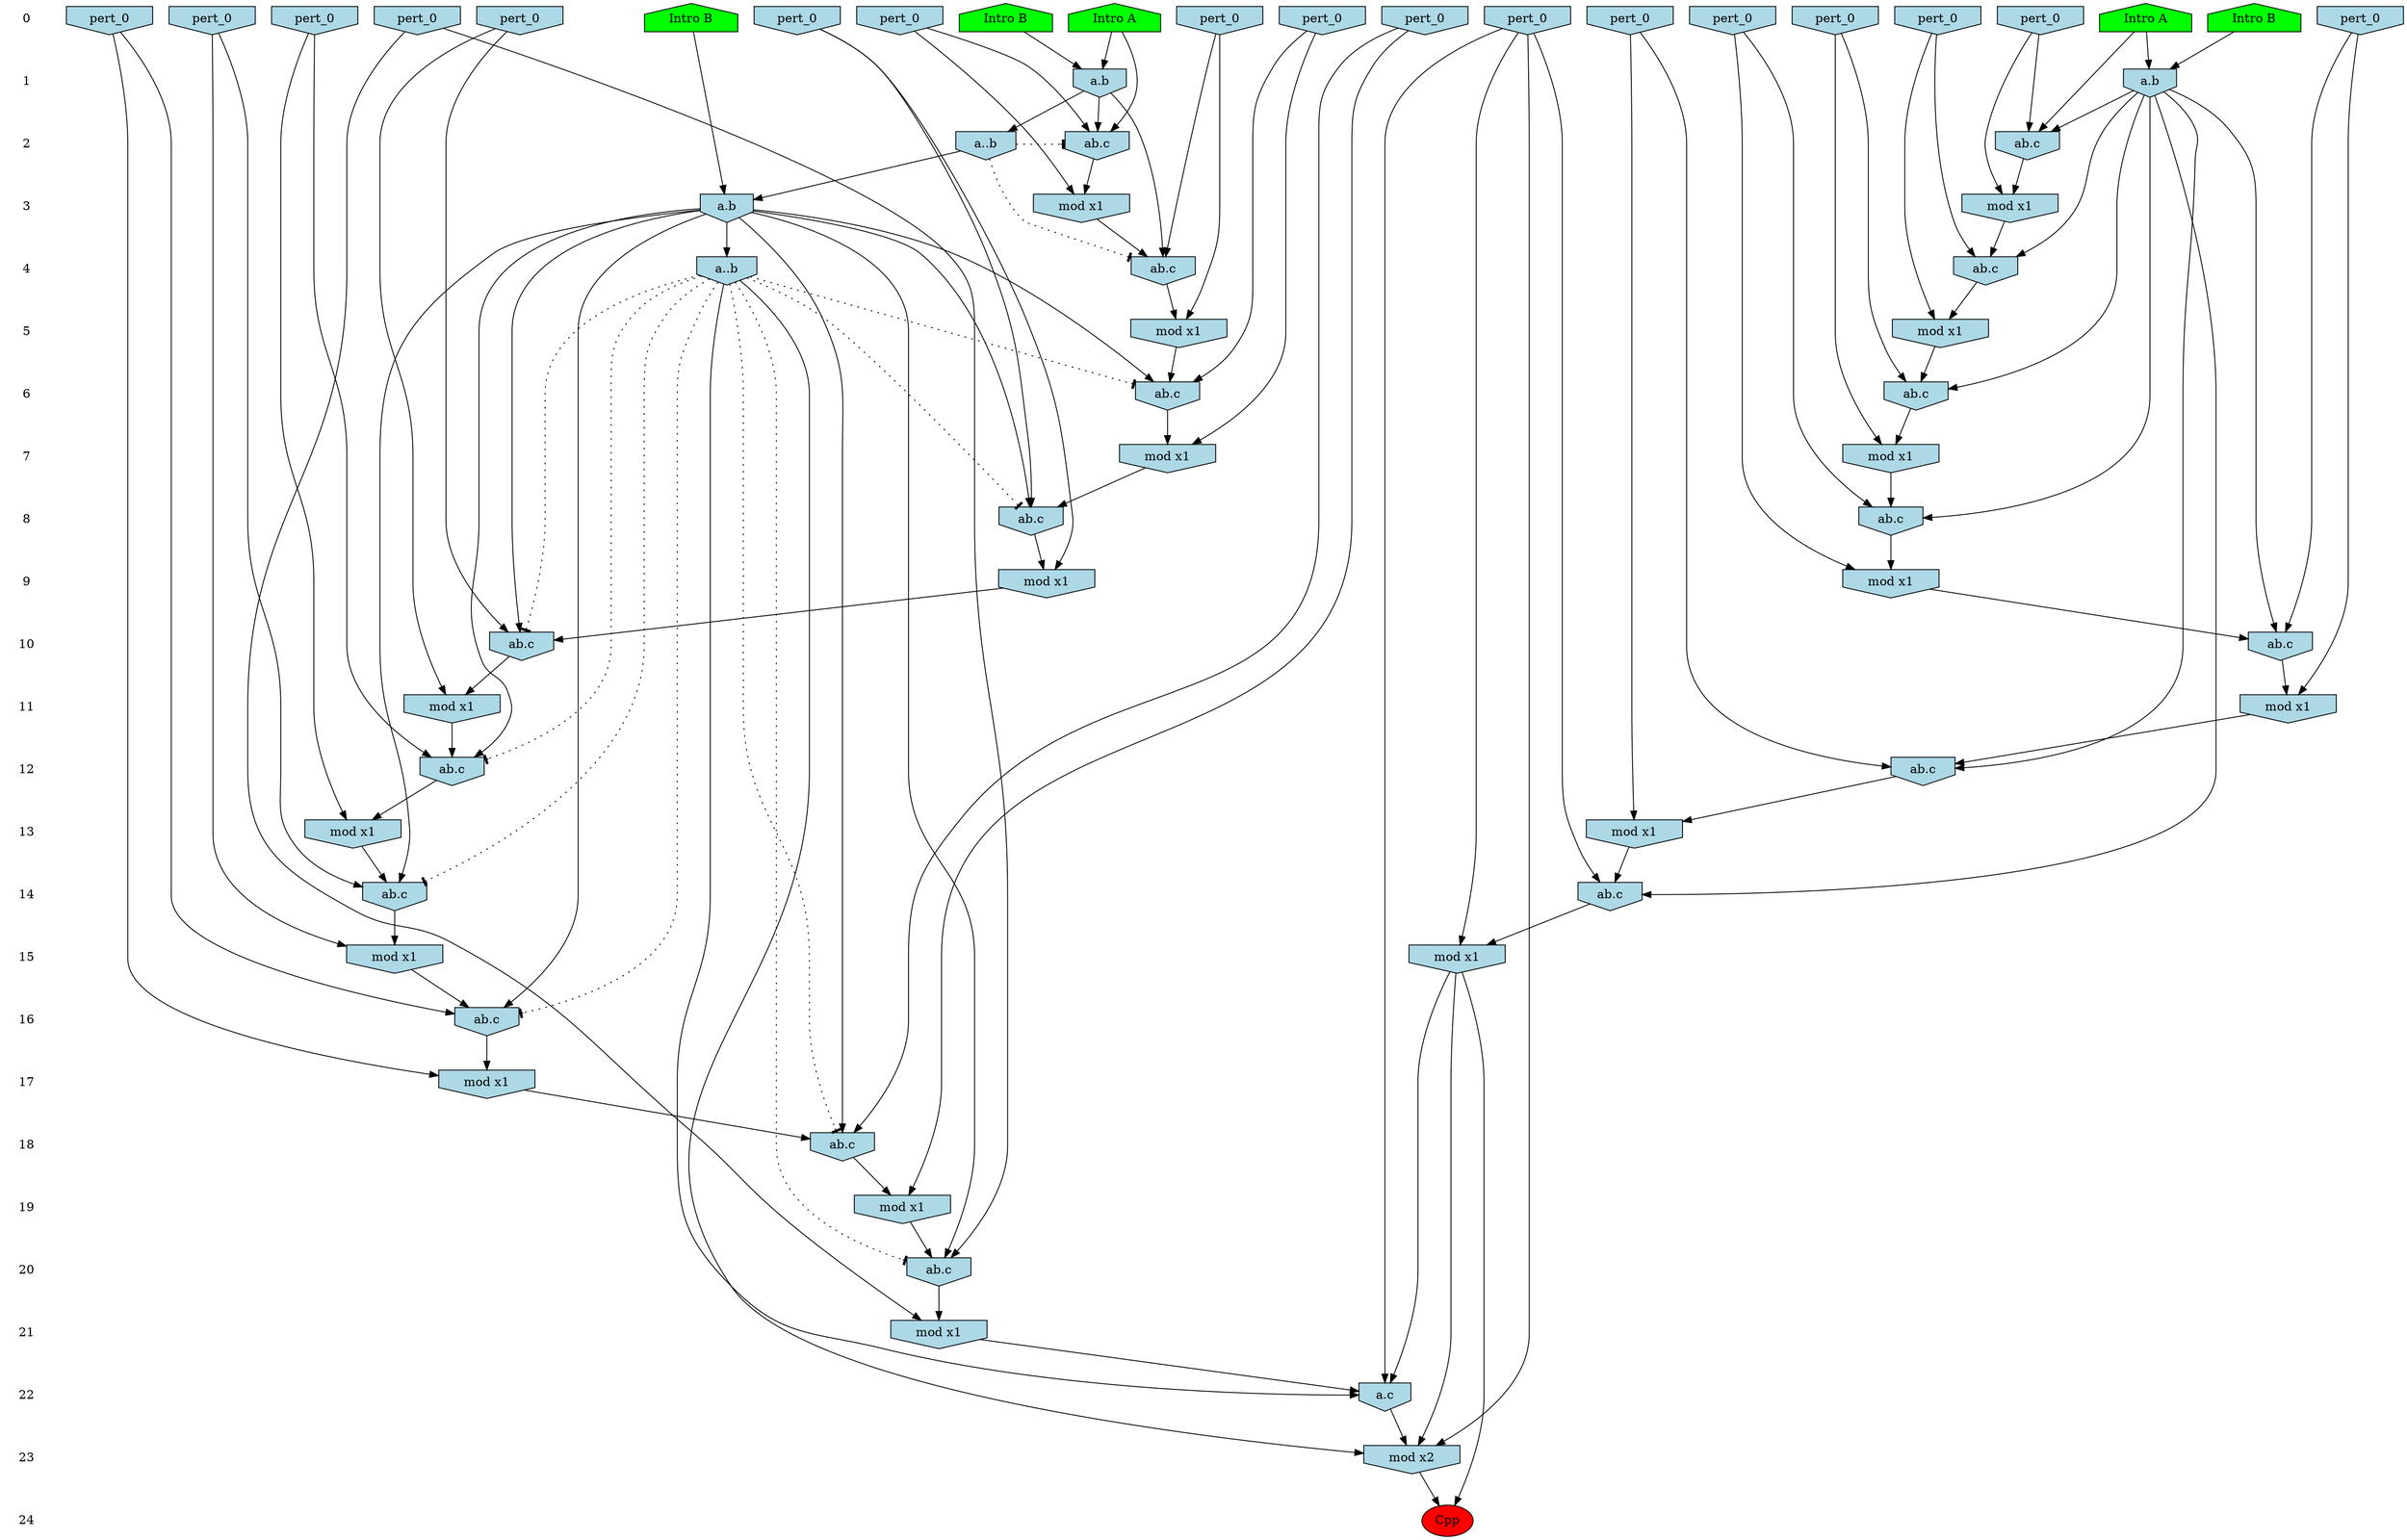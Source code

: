 /* Compression of 1 causal flows obtained in average at 2.002592E+01 t.u */
/* Compressed causal flows were: [5] */
digraph G{
 ranksep=.5 ; 
{ rank = same ; "0" [shape=plaintext] ; node_1 [label ="Intro B", shape=house, style=filled, fillcolor=green] ;
node_2 [label ="Intro B", shape=house, style=filled, fillcolor=green] ;
node_3 [label ="Intro A", shape=house, style=filled, fillcolor=green] ;
node_4 [label ="Intro A", shape=house, style=filled, fillcolor=green] ;
node_5 [label ="Intro B", shape=house, style=filled, fillcolor=green] ;
node_7 [label="pert_0", shape=invhouse, style=filled, fillcolor = lightblue] ;
node_8 [label="pert_0", shape=invhouse, style=filled, fillcolor = lightblue] ;
node_9 [label="pert_0", shape=invhouse, style=filled, fillcolor = lightblue] ;
node_10 [label="pert_0", shape=invhouse, style=filled, fillcolor = lightblue] ;
node_11 [label="pert_0", shape=invhouse, style=filled, fillcolor = lightblue] ;
node_12 [label="pert_0", shape=invhouse, style=filled, fillcolor = lightblue] ;
node_13 [label="pert_0", shape=invhouse, style=filled, fillcolor = lightblue] ;
node_14 [label="pert_0", shape=invhouse, style=filled, fillcolor = lightblue] ;
node_15 [label="pert_0", shape=invhouse, style=filled, fillcolor = lightblue] ;
node_16 [label="pert_0", shape=invhouse, style=filled, fillcolor = lightblue] ;
node_17 [label="pert_0", shape=invhouse, style=filled, fillcolor = lightblue] ;
node_18 [label="pert_0", shape=invhouse, style=filled, fillcolor = lightblue] ;
node_19 [label="pert_0", shape=invhouse, style=filled, fillcolor = lightblue] ;
node_20 [label="pert_0", shape=invhouse, style=filled, fillcolor = lightblue] ;
node_21 [label="pert_0", shape=invhouse, style=filled, fillcolor = lightblue] ;
node_22 [label="pert_0", shape=invhouse, style=filled, fillcolor = lightblue] ;
node_23 [label="pert_0", shape=invhouse, style=filled, fillcolor = lightblue] ;
}
{ rank = same ; "1" [shape=plaintext] ; node_6 [label="a.b", shape=invhouse, style=filled, fillcolor = lightblue] ;
node_25 [label="a.b", shape=invhouse, style=filled, fillcolor = lightblue] ;
}
{ rank = same ; "2" [shape=plaintext] ; node_24 [label="ab.c", shape=invhouse, style=filled, fillcolor = lightblue] ;
node_26 [label="ab.c", shape=invhouse, style=filled, fillcolor = lightblue] ;
node_29 [label="a..b", shape=invhouse, style=filled, fillcolor = lightblue] ;
}
{ rank = same ; "3" [shape=plaintext] ; node_27 [label="mod x1", shape=invhouse, style=filled, fillcolor = lightblue] ;
node_31 [label="a.b", shape=invhouse, style=filled, fillcolor = lightblue] ;
node_33 [label="mod x1", shape=invhouse, style=filled, fillcolor = lightblue] ;
}
{ rank = same ; "4" [shape=plaintext] ; node_28 [label="ab.c", shape=invhouse, style=filled, fillcolor = lightblue] ;
node_34 [label="ab.c", shape=invhouse, style=filled, fillcolor = lightblue] ;
node_60 [label="a..b", shape=invhouse, style=filled, fillcolor = lightblue] ;
}
{ rank = same ; "5" [shape=plaintext] ; node_30 [label="mod x1", shape=invhouse, style=filled, fillcolor = lightblue] ;
node_35 [label="mod x1", shape=invhouse, style=filled, fillcolor = lightblue] ;
}
{ rank = same ; "6" [shape=plaintext] ; node_32 [label="ab.c", shape=invhouse, style=filled, fillcolor = lightblue] ;
node_36 [label="ab.c", shape=invhouse, style=filled, fillcolor = lightblue] ;
}
{ rank = same ; "7" [shape=plaintext] ; node_37 [label="mod x1", shape=invhouse, style=filled, fillcolor = lightblue] ;
node_40 [label="mod x1", shape=invhouse, style=filled, fillcolor = lightblue] ;
}
{ rank = same ; "8" [shape=plaintext] ; node_38 [label="ab.c", shape=invhouse, style=filled, fillcolor = lightblue] ;
node_41 [label="ab.c", shape=invhouse, style=filled, fillcolor = lightblue] ;
}
{ rank = same ; "9" [shape=plaintext] ; node_39 [label="mod x1", shape=invhouse, style=filled, fillcolor = lightblue] ;
node_44 [label="mod x1", shape=invhouse, style=filled, fillcolor = lightblue] ;
}
{ rank = same ; "10" [shape=plaintext] ; node_42 [label="ab.c", shape=invhouse, style=filled, fillcolor = lightblue] ;
node_45 [label="ab.c", shape=invhouse, style=filled, fillcolor = lightblue] ;
}
{ rank = same ; "11" [shape=plaintext] ; node_43 [label="mod x1", shape=invhouse, style=filled, fillcolor = lightblue] ;
node_49 [label="mod x1", shape=invhouse, style=filled, fillcolor = lightblue] ;
}
{ rank = same ; "12" [shape=plaintext] ; node_46 [label="ab.c", shape=invhouse, style=filled, fillcolor = lightblue] ;
node_50 [label="ab.c", shape=invhouse, style=filled, fillcolor = lightblue] ;
}
{ rank = same ; "13" [shape=plaintext] ; node_47 [label="mod x1", shape=invhouse, style=filled, fillcolor = lightblue] ;
node_53 [label="mod x1", shape=invhouse, style=filled, fillcolor = lightblue] ;
}
{ rank = same ; "14" [shape=plaintext] ; node_48 [label="ab.c", shape=invhouse, style=filled, fillcolor = lightblue] ;
node_54 [label="ab.c", shape=invhouse, style=filled, fillcolor = lightblue] ;
}
{ rank = same ; "15" [shape=plaintext] ; node_51 [label="mod x1", shape=invhouse, style=filled, fillcolor = lightblue] ;
node_55 [label="mod x1", shape=invhouse, style=filled, fillcolor = lightblue] ;
}
{ rank = same ; "16" [shape=plaintext] ; node_52 [label="ab.c", shape=invhouse, style=filled, fillcolor = lightblue] ;
}
{ rank = same ; "17" [shape=plaintext] ; node_56 [label="mod x1", shape=invhouse, style=filled, fillcolor = lightblue] ;
}
{ rank = same ; "18" [shape=plaintext] ; node_57 [label="ab.c", shape=invhouse, style=filled, fillcolor = lightblue] ;
}
{ rank = same ; "19" [shape=plaintext] ; node_58 [label="mod x1", shape=invhouse, style=filled, fillcolor = lightblue] ;
}
{ rank = same ; "20" [shape=plaintext] ; node_59 [label="ab.c", shape=invhouse, style=filled, fillcolor = lightblue] ;
}
{ rank = same ; "21" [shape=plaintext] ; node_61 [label="mod x1", shape=invhouse, style=filled, fillcolor = lightblue] ;
}
{ rank = same ; "22" [shape=plaintext] ; node_62 [label="a.c", shape=invhouse, style=filled, fillcolor = lightblue] ;
}
{ rank = same ; "23" [shape=plaintext] ; node_63 [label="mod x2", shape=invhouse, style=filled, fillcolor = lightblue] ;
}
{ rank = same ; "24" [shape=plaintext] ; node_64 [label ="Cpp", style=filled, fillcolor=red] ;
}
"0" -> "1" [style="invis"]; 
"1" -> "2" [style="invis"]; 
"2" -> "3" [style="invis"]; 
"3" -> "4" [style="invis"]; 
"4" -> "5" [style="invis"]; 
"5" -> "6" [style="invis"]; 
"6" -> "7" [style="invis"]; 
"7" -> "8" [style="invis"]; 
"8" -> "9" [style="invis"]; 
"9" -> "10" [style="invis"]; 
"10" -> "11" [style="invis"]; 
"11" -> "12" [style="invis"]; 
"12" -> "13" [style="invis"]; 
"13" -> "14" [style="invis"]; 
"14" -> "15" [style="invis"]; 
"15" -> "16" [style="invis"]; 
"16" -> "17" [style="invis"]; 
"17" -> "18" [style="invis"]; 
"18" -> "19" [style="invis"]; 
"19" -> "20" [style="invis"]; 
"20" -> "21" [style="invis"]; 
"21" -> "22" [style="invis"]; 
"22" -> "23" [style="invis"]; 
"23" -> "24" [style="invis"]; 
node_2 -> node_6
node_4 -> node_6
node_4 -> node_24
node_6 -> node_24
node_20 -> node_24
node_1 -> node_25
node_3 -> node_25
node_3 -> node_26
node_15 -> node_26
node_25 -> node_26
node_20 -> node_27
node_24 -> node_27
node_6 -> node_28
node_22 -> node_28
node_27 -> node_28
node_6 -> node_29
node_22 -> node_30
node_28 -> node_30
node_5 -> node_31
node_29 -> node_31
node_23 -> node_32
node_30 -> node_32
node_31 -> node_32
node_15 -> node_33
node_26 -> node_33
node_9 -> node_34
node_25 -> node_34
node_33 -> node_34
node_9 -> node_35
node_34 -> node_35
node_7 -> node_36
node_25 -> node_36
node_35 -> node_36
node_23 -> node_37
node_32 -> node_37
node_13 -> node_38
node_31 -> node_38
node_37 -> node_38
node_13 -> node_39
node_38 -> node_39
node_7 -> node_40
node_36 -> node_40
node_11 -> node_41
node_25 -> node_41
node_40 -> node_41
node_8 -> node_42
node_31 -> node_42
node_39 -> node_42
node_8 -> node_43
node_42 -> node_43
node_11 -> node_44
node_41 -> node_44
node_19 -> node_45
node_25 -> node_45
node_44 -> node_45
node_16 -> node_46
node_31 -> node_46
node_43 -> node_46
node_16 -> node_47
node_46 -> node_47
node_17 -> node_48
node_31 -> node_48
node_47 -> node_48
node_19 -> node_49
node_45 -> node_49
node_14 -> node_50
node_25 -> node_50
node_49 -> node_50
node_17 -> node_51
node_48 -> node_51
node_12 -> node_52
node_31 -> node_52
node_51 -> node_52
node_14 -> node_53
node_50 -> node_53
node_18 -> node_54
node_25 -> node_54
node_53 -> node_54
node_18 -> node_55
node_54 -> node_55
node_12 -> node_56
node_52 -> node_56
node_10 -> node_57
node_31 -> node_57
node_56 -> node_57
node_10 -> node_58
node_57 -> node_58
node_21 -> node_59
node_31 -> node_59
node_58 -> node_59
node_31 -> node_60
node_21 -> node_61
node_59 -> node_61
node_18 -> node_62
node_55 -> node_62
node_60 -> node_62
node_61 -> node_62
node_18 -> node_63
node_55 -> node_63
node_60 -> node_63
node_62 -> node_63
node_55 -> node_64
node_63 -> node_64
node_29 -> node_24 [style=dotted, arrowhead = tee] 
node_29 -> node_28 [style=dotted, arrowhead = tee] 
node_60 -> node_32 [style=dotted, arrowhead = tee] 
node_60 -> node_38 [style=dotted, arrowhead = tee] 
node_60 -> node_42 [style=dotted, arrowhead = tee] 
node_60 -> node_46 [style=dotted, arrowhead = tee] 
node_60 -> node_48 [style=dotted, arrowhead = tee] 
node_60 -> node_52 [style=dotted, arrowhead = tee] 
node_60 -> node_57 [style=dotted, arrowhead = tee] 
node_60 -> node_59 [style=dotted, arrowhead = tee] 
}
/*
 Dot generation time: 0.000000
*/